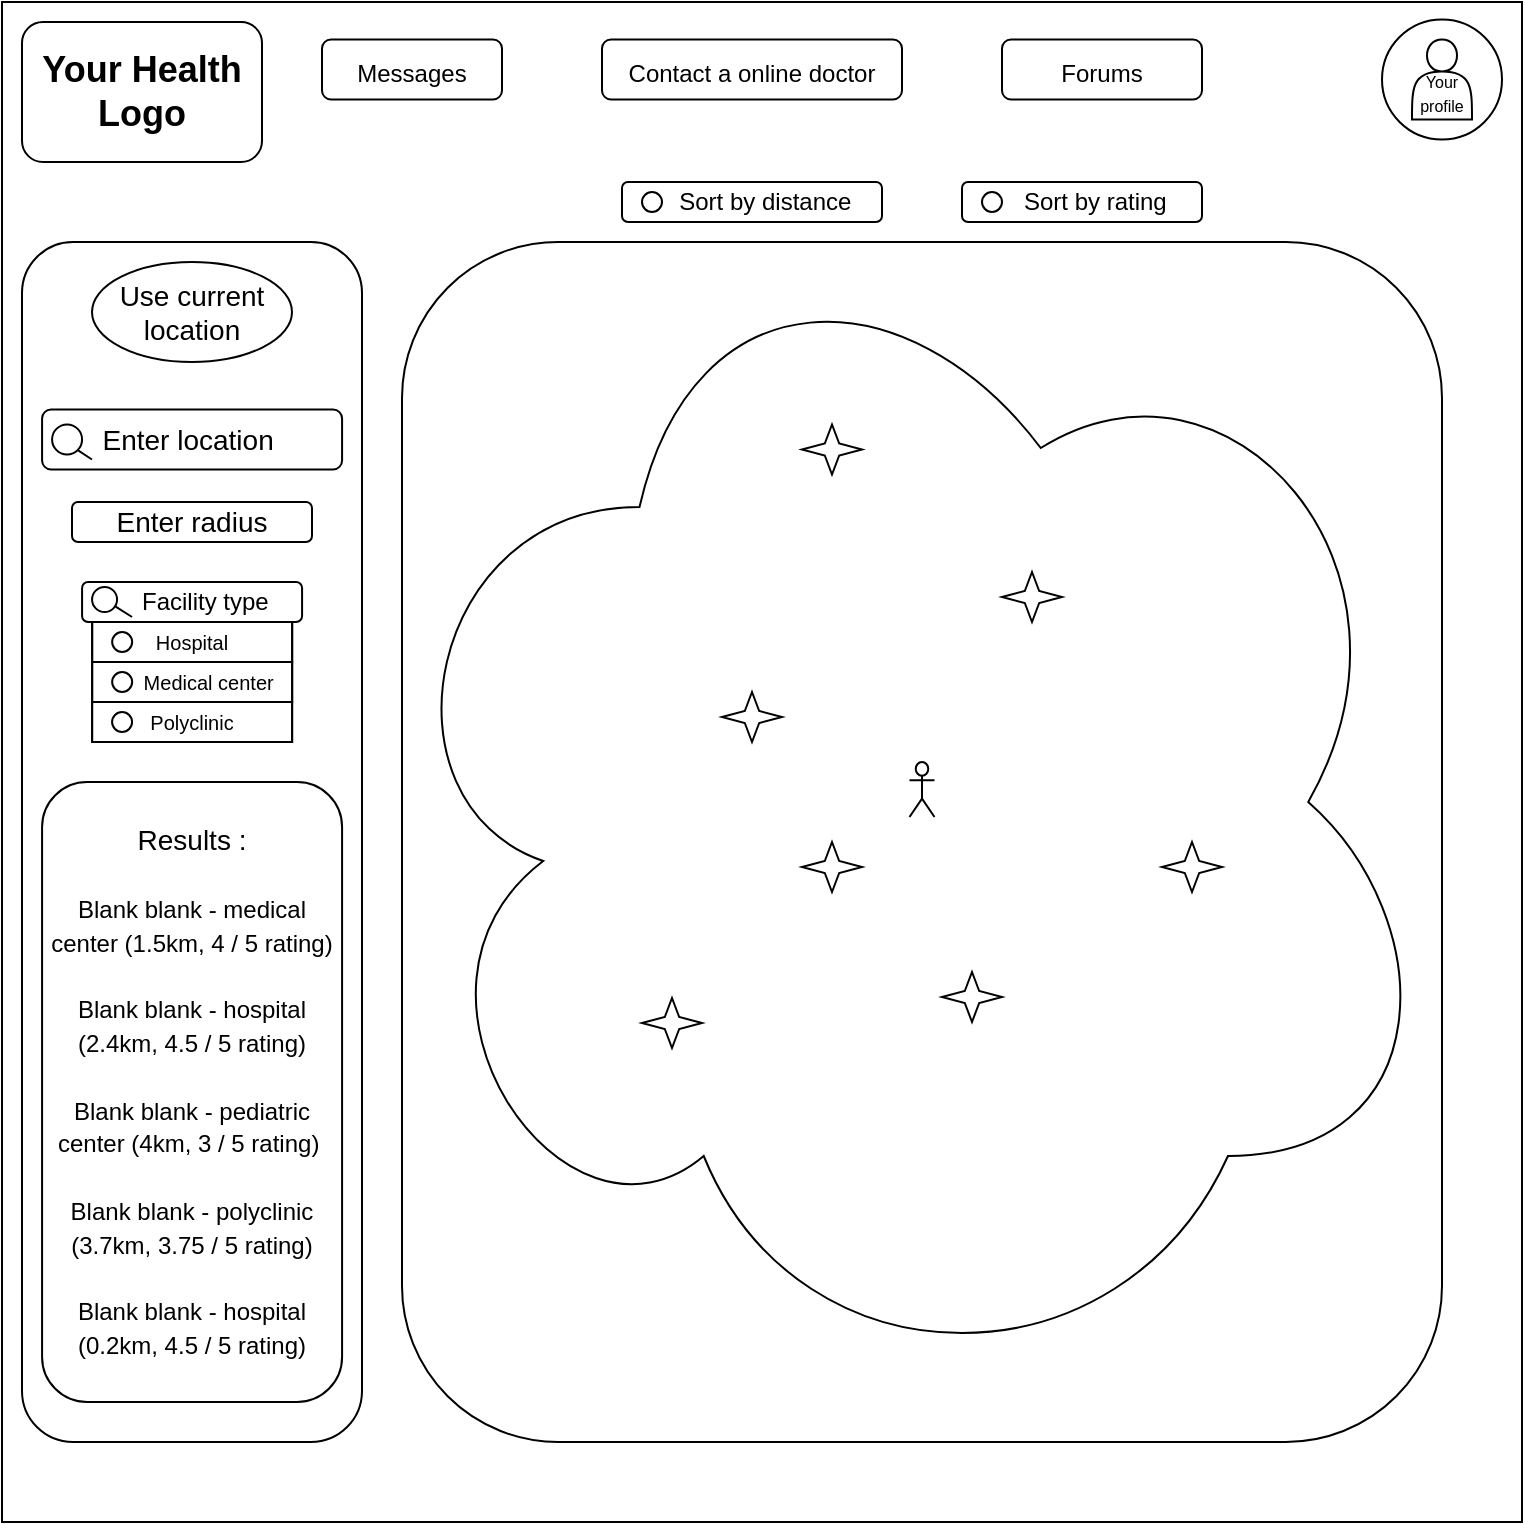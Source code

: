 <mxfile version="17.4.2" type="device"><diagram id="Z2I5U2kqFKt5XQ7XpW5r" name="Page-1"><mxGraphModel dx="1422" dy="903" grid="1" gridSize="10" guides="1" tooltips="1" connect="1" arrows="1" fold="1" page="1" pageScale="1" pageWidth="850" pageHeight="1100" math="0" shadow="0"><root><mxCell id="0"/><mxCell id="1" parent="0"/><mxCell id="h01ecgLOZO29QC4QLeAf-1" value="" style="rounded=0;whiteSpace=wrap;html=1;fillColor=none;" vertex="1" parent="1"><mxGeometry x="40" y="40" width="760" height="760" as="geometry"/></mxCell><mxCell id="h01ecgLOZO29QC4QLeAf-2" value="" style="shape=actor;whiteSpace=wrap;html=1;fontSize=10;fillColor=none;" vertex="1" parent="1"><mxGeometry x="745" y="58.75" width="30" height="40" as="geometry"/></mxCell><mxCell id="h01ecgLOZO29QC4QLeAf-3" value="&lt;font style=&quot;font-size: 8px&quot;&gt;&lt;br&gt;Your&lt;br&gt;profile&lt;/font&gt;" style="ellipse;whiteSpace=wrap;html=1;aspect=fixed;fontSize=10;fillColor=none;" vertex="1" parent="1"><mxGeometry x="730" y="48.75" width="60" height="60" as="geometry"/></mxCell><mxCell id="h01ecgLOZO29QC4QLeAf-4" value="&lt;font style=&quot;font-size: 18px&quot;&gt;&lt;b&gt;Your Health&lt;br&gt;Logo&lt;/b&gt;&lt;/font&gt;" style="rounded=1;whiteSpace=wrap;html=1;fontSize=14;fillColor=none;" vertex="1" parent="1"><mxGeometry x="50" y="50" width="120" height="70" as="geometry"/></mxCell><mxCell id="h01ecgLOZO29QC4QLeAf-5" value="&lt;font style=&quot;font-size: 12px&quot;&gt;Messages&lt;/font&gt;" style="rounded=1;whiteSpace=wrap;html=1;fontSize=18;fillColor=none;" vertex="1" parent="1"><mxGeometry x="200" y="58.75" width="90" height="30" as="geometry"/></mxCell><mxCell id="h01ecgLOZO29QC4QLeAf-6" value="&lt;font style=&quot;font-size: 12px&quot;&gt;Forums&lt;/font&gt;" style="rounded=1;whiteSpace=wrap;html=1;fontSize=18;fillColor=none;" vertex="1" parent="1"><mxGeometry x="540" y="58.75" width="100" height="30" as="geometry"/></mxCell><mxCell id="h01ecgLOZO29QC4QLeAf-7" value="&lt;font style=&quot;font-size: 12px&quot;&gt;Contact a online doctor&lt;/font&gt;" style="rounded=1;whiteSpace=wrap;html=1;fontSize=18;fillColor=none;" vertex="1" parent="1"><mxGeometry x="340" y="58.75" width="150" height="30" as="geometry"/></mxCell><mxCell id="h01ecgLOZO29QC4QLeAf-9" value="" style="rounded=1;whiteSpace=wrap;html=1;fillColor=none;" vertex="1" parent="1"><mxGeometry x="240" y="160" width="520" height="600" as="geometry"/></mxCell><mxCell id="h01ecgLOZO29QC4QLeAf-10" value="" style="rounded=1;whiteSpace=wrap;html=1;fillColor=none;" vertex="1" parent="1"><mxGeometry x="50" y="160" width="170" height="600" as="geometry"/></mxCell><mxCell id="h01ecgLOZO29QC4QLeAf-12" value="&lt;font style=&quot;font-size: 14px&quot;&gt;Use current location&lt;/font&gt;" style="ellipse;whiteSpace=wrap;html=1;fillColor=none;" vertex="1" parent="1"><mxGeometry x="85" y="170" width="100" height="50" as="geometry"/></mxCell><mxCell id="h01ecgLOZO29QC4QLeAf-13" value="Enter location&amp;nbsp;" style="rounded=1;whiteSpace=wrap;html=1;fontSize=14;fillColor=none;" vertex="1" parent="1"><mxGeometry x="60.04" y="243.75" width="150" height="30" as="geometry"/></mxCell><mxCell id="h01ecgLOZO29QC4QLeAf-14" value="" style="ellipse;whiteSpace=wrap;html=1;aspect=fixed;fillColor=none;" vertex="1" parent="1"><mxGeometry x="65.04" y="251.25" width="15" height="15" as="geometry"/></mxCell><mxCell id="h01ecgLOZO29QC4QLeAf-15" value="" style="endArrow=none;html=1;rounded=0;entryX=1;entryY=1;entryDx=0;entryDy=0;exitX=0.214;exitY=0.75;exitDx=0;exitDy=0;exitPerimeter=0;" edge="1" parent="1" target="h01ecgLOZO29QC4QLeAf-14"><mxGeometry width="50" height="50" relative="1" as="geometry"><mxPoint x="85.0" y="268.75" as="sourcePoint"/><mxPoint x="325.04" y="548.75" as="targetPoint"/></mxGeometry></mxCell><mxCell id="h01ecgLOZO29QC4QLeAf-16" value="Enter radius" style="rounded=1;whiteSpace=wrap;html=1;fontSize=14;fillColor=none;" vertex="1" parent="1"><mxGeometry x="75" y="290" width="120" height="20" as="geometry"/></mxCell><mxCell id="h01ecgLOZO29QC4QLeAf-17" value="Results :&lt;br&gt;&lt;br&gt;&lt;font style=&quot;font-size: 12px&quot;&gt;Blank blank - medical center (1.5km, 4 / 5 rating)&lt;br&gt;&lt;br&gt;Blank blank - hospital (2.4km, 4.5 / 5 rating)&lt;br&gt;&lt;br&gt;Blank blank - pediatric center (4km, 3 / 5 rating)&amp;nbsp;&lt;br&gt;&lt;br&gt;&lt;/font&gt;&lt;span style=&quot;font-size: 12px&quot;&gt;Blank blank - polyclinic (3.7km, 3.75 / 5 rating)&lt;/span&gt;&lt;br style=&quot;font-size: 12px&quot;&gt;&lt;br style=&quot;font-size: 12px&quot;&gt;&lt;span style=&quot;font-size: 12px&quot;&gt;Blank blank - hospital (0.2km, 4.5 / 5 rating)&lt;/span&gt;&lt;br style=&quot;font-size: 12px&quot;&gt;" style="rounded=1;whiteSpace=wrap;html=1;fontSize=14;fillColor=none;" vertex="1" parent="1"><mxGeometry x="60.04" y="430" width="150" height="310" as="geometry"/></mxCell><mxCell id="h01ecgLOZO29QC4QLeAf-18" value="&amp;nbsp; &amp;nbsp; Sort by distance" style="rounded=1;whiteSpace=wrap;html=1;fontSize=12;fillColor=none;" vertex="1" parent="1"><mxGeometry x="350" y="130" width="130" height="20" as="geometry"/></mxCell><mxCell id="h01ecgLOZO29QC4QLeAf-23" value="" style="rounded=1;whiteSpace=wrap;html=1;fontSize=12;fillColor=none;arcSize=50;" vertex="1" parent="1"><mxGeometry x="360" y="135" width="10" height="10" as="geometry"/></mxCell><mxCell id="h01ecgLOZO29QC4QLeAf-28" value="&amp;nbsp; &amp;nbsp; Sort by rating" style="rounded=1;whiteSpace=wrap;html=1;fontSize=12;fillColor=none;" vertex="1" parent="1"><mxGeometry x="520" y="130" width="120" height="20" as="geometry"/></mxCell><mxCell id="h01ecgLOZO29QC4QLeAf-29" value="" style="rounded=1;whiteSpace=wrap;html=1;fontSize=12;fillColor=none;arcSize=50;" vertex="1" parent="1"><mxGeometry x="530" y="135" width="10" height="10" as="geometry"/></mxCell><mxCell id="h01ecgLOZO29QC4QLeAf-32" value="" style="rounded=0;whiteSpace=wrap;html=1;fontSize=12;fillColor=none;" vertex="1" parent="1"><mxGeometry x="85.08" y="350" width="100" height="60" as="geometry"/></mxCell><mxCell id="h01ecgLOZO29QC4QLeAf-33" value="&lt;font style=&quot;font-size: 10px&quot;&gt;Hospital&lt;/font&gt;" style="rounded=0;whiteSpace=wrap;html=1;fontSize=12;fillColor=none;" vertex="1" parent="1"><mxGeometry x="85.08" y="350" width="100" height="20" as="geometry"/></mxCell><mxCell id="h01ecgLOZO29QC4QLeAf-37" value="" style="rounded=1;whiteSpace=wrap;html=1;fontSize=12;fillColor=none;arcSize=50;" vertex="1" parent="1"><mxGeometry x="95.08" y="355" width="10" height="10" as="geometry"/></mxCell><mxCell id="h01ecgLOZO29QC4QLeAf-41" value="&amp;nbsp; &amp;nbsp; Facility type" style="rounded=1;whiteSpace=wrap;html=1;fontSize=12;fillColor=none;" vertex="1" parent="1"><mxGeometry x="80.04" y="330" width="110" height="20" as="geometry"/></mxCell><mxCell id="h01ecgLOZO29QC4QLeAf-42" value="&lt;font style=&quot;font-size: 10px&quot;&gt;&amp;nbsp; &amp;nbsp; &amp;nbsp; Medical center&lt;/font&gt;" style="rounded=0;whiteSpace=wrap;html=1;fontSize=12;fillColor=none;" vertex="1" parent="1"><mxGeometry x="85.08" y="370" width="100" height="20" as="geometry"/></mxCell><mxCell id="h01ecgLOZO29QC4QLeAf-43" value="" style="rounded=1;whiteSpace=wrap;html=1;fontSize=12;fillColor=none;arcSize=50;" vertex="1" parent="1"><mxGeometry x="95.08" y="375" width="10" height="10" as="geometry"/></mxCell><mxCell id="h01ecgLOZO29QC4QLeAf-44" value="&lt;font style=&quot;font-size: 10px&quot;&gt;Polyclinic&lt;/font&gt;" style="rounded=0;whiteSpace=wrap;html=1;fontSize=12;fillColor=none;" vertex="1" parent="1"><mxGeometry x="85.04" y="390" width="100" height="20" as="geometry"/></mxCell><mxCell id="h01ecgLOZO29QC4QLeAf-45" value="" style="rounded=1;whiteSpace=wrap;html=1;fontSize=12;fillColor=none;arcSize=50;" vertex="1" parent="1"><mxGeometry x="95.04" y="395" width="10" height="10" as="geometry"/></mxCell><mxCell id="h01ecgLOZO29QC4QLeAf-46" value="" style="ellipse;whiteSpace=wrap;html=1;aspect=fixed;fillColor=none;" vertex="1" parent="1"><mxGeometry x="85.04" y="332.5" width="12.5" height="12.5" as="geometry"/></mxCell><mxCell id="h01ecgLOZO29QC4QLeAf-47" value="" style="endArrow=none;html=1;rounded=0;entryX=0.943;entryY=0.788;entryDx=0;entryDy=0;entryPerimeter=0;" edge="1" target="h01ecgLOZO29QC4QLeAf-46" parent="1"><mxGeometry width="50" height="50" relative="1" as="geometry"><mxPoint x="105.04" y="347.5" as="sourcePoint"/><mxPoint x="345.04" y="627.5" as="targetPoint"/></mxGeometry></mxCell><mxCell id="h01ecgLOZO29QC4QLeAf-49" value="" style="ellipse;shape=cloud;whiteSpace=wrap;html=1;fontSize=10;fillColor=none;" vertex="1" parent="1"><mxGeometry x="225" y="145" width="535" height="590" as="geometry"/></mxCell><mxCell id="h01ecgLOZO29QC4QLeAf-50" value="" style="shape=umlActor;verticalLabelPosition=bottom;verticalAlign=top;html=1;outlineConnect=0;fontSize=10;fillColor=none;" vertex="1" parent="1"><mxGeometry x="493.75" y="420" width="12.5" height="27.5" as="geometry"/></mxCell><mxCell id="h01ecgLOZO29QC4QLeAf-53" value="" style="verticalLabelPosition=bottom;verticalAlign=top;html=1;shape=mxgraph.basic.4_point_star_2;dx=0.76;fontSize=10;fillColor=none;" vertex="1" parent="1"><mxGeometry x="400" y="385" width="30" height="25" as="geometry"/></mxCell><mxCell id="h01ecgLOZO29QC4QLeAf-54" value="" style="verticalLabelPosition=bottom;verticalAlign=top;html=1;shape=mxgraph.basic.4_point_star_2;dx=0.76;fontSize=10;fillColor=none;" vertex="1" parent="1"><mxGeometry x="540" y="325" width="30" height="25" as="geometry"/></mxCell><mxCell id="h01ecgLOZO29QC4QLeAf-57" value="" style="verticalLabelPosition=bottom;verticalAlign=top;html=1;shape=mxgraph.basic.4_point_star_2;dx=0.76;fontSize=10;fillColor=none;" vertex="1" parent="1"><mxGeometry x="620" y="460" width="30" height="25" as="geometry"/></mxCell><mxCell id="h01ecgLOZO29QC4QLeAf-58" value="" style="verticalLabelPosition=bottom;verticalAlign=top;html=1;shape=mxgraph.basic.4_point_star_2;dx=0.76;fontSize=10;fillColor=none;" vertex="1" parent="1"><mxGeometry x="510" y="525" width="30" height="25" as="geometry"/></mxCell><mxCell id="h01ecgLOZO29QC4QLeAf-59" value="" style="verticalLabelPosition=bottom;verticalAlign=top;html=1;shape=mxgraph.basic.4_point_star_2;dx=0.76;fontSize=10;fillColor=none;" vertex="1" parent="1"><mxGeometry x="360" y="538" width="30" height="25" as="geometry"/></mxCell><mxCell id="h01ecgLOZO29QC4QLeAf-60" value="" style="verticalLabelPosition=bottom;verticalAlign=top;html=1;shape=mxgraph.basic.4_point_star_2;dx=0.76;fontSize=10;fillColor=none;" vertex="1" parent="1"><mxGeometry x="440" y="460" width="30" height="25" as="geometry"/></mxCell><mxCell id="h01ecgLOZO29QC4QLeAf-61" value="" style="verticalLabelPosition=bottom;verticalAlign=top;html=1;shape=mxgraph.basic.4_point_star_2;dx=0.76;fontSize=10;fillColor=none;" vertex="1" parent="1"><mxGeometry x="440" y="251.25" width="30" height="25" as="geometry"/></mxCell></root></mxGraphModel></diagram></mxfile>